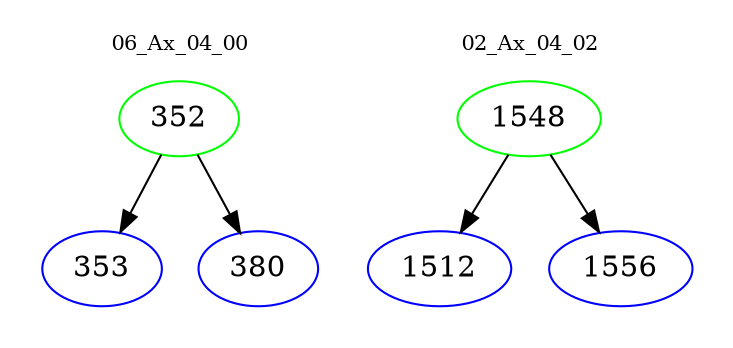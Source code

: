 digraph{
subgraph cluster_0 {
color = white
label = "06_Ax_04_00";
fontsize=10;
T0_352 [label="352", color="green"]
T0_352 -> T0_353 [color="black"]
T0_353 [label="353", color="blue"]
T0_352 -> T0_380 [color="black"]
T0_380 [label="380", color="blue"]
}
subgraph cluster_1 {
color = white
label = "02_Ax_04_02";
fontsize=10;
T1_1548 [label="1548", color="green"]
T1_1548 -> T1_1512 [color="black"]
T1_1512 [label="1512", color="blue"]
T1_1548 -> T1_1556 [color="black"]
T1_1556 [label="1556", color="blue"]
}
}
